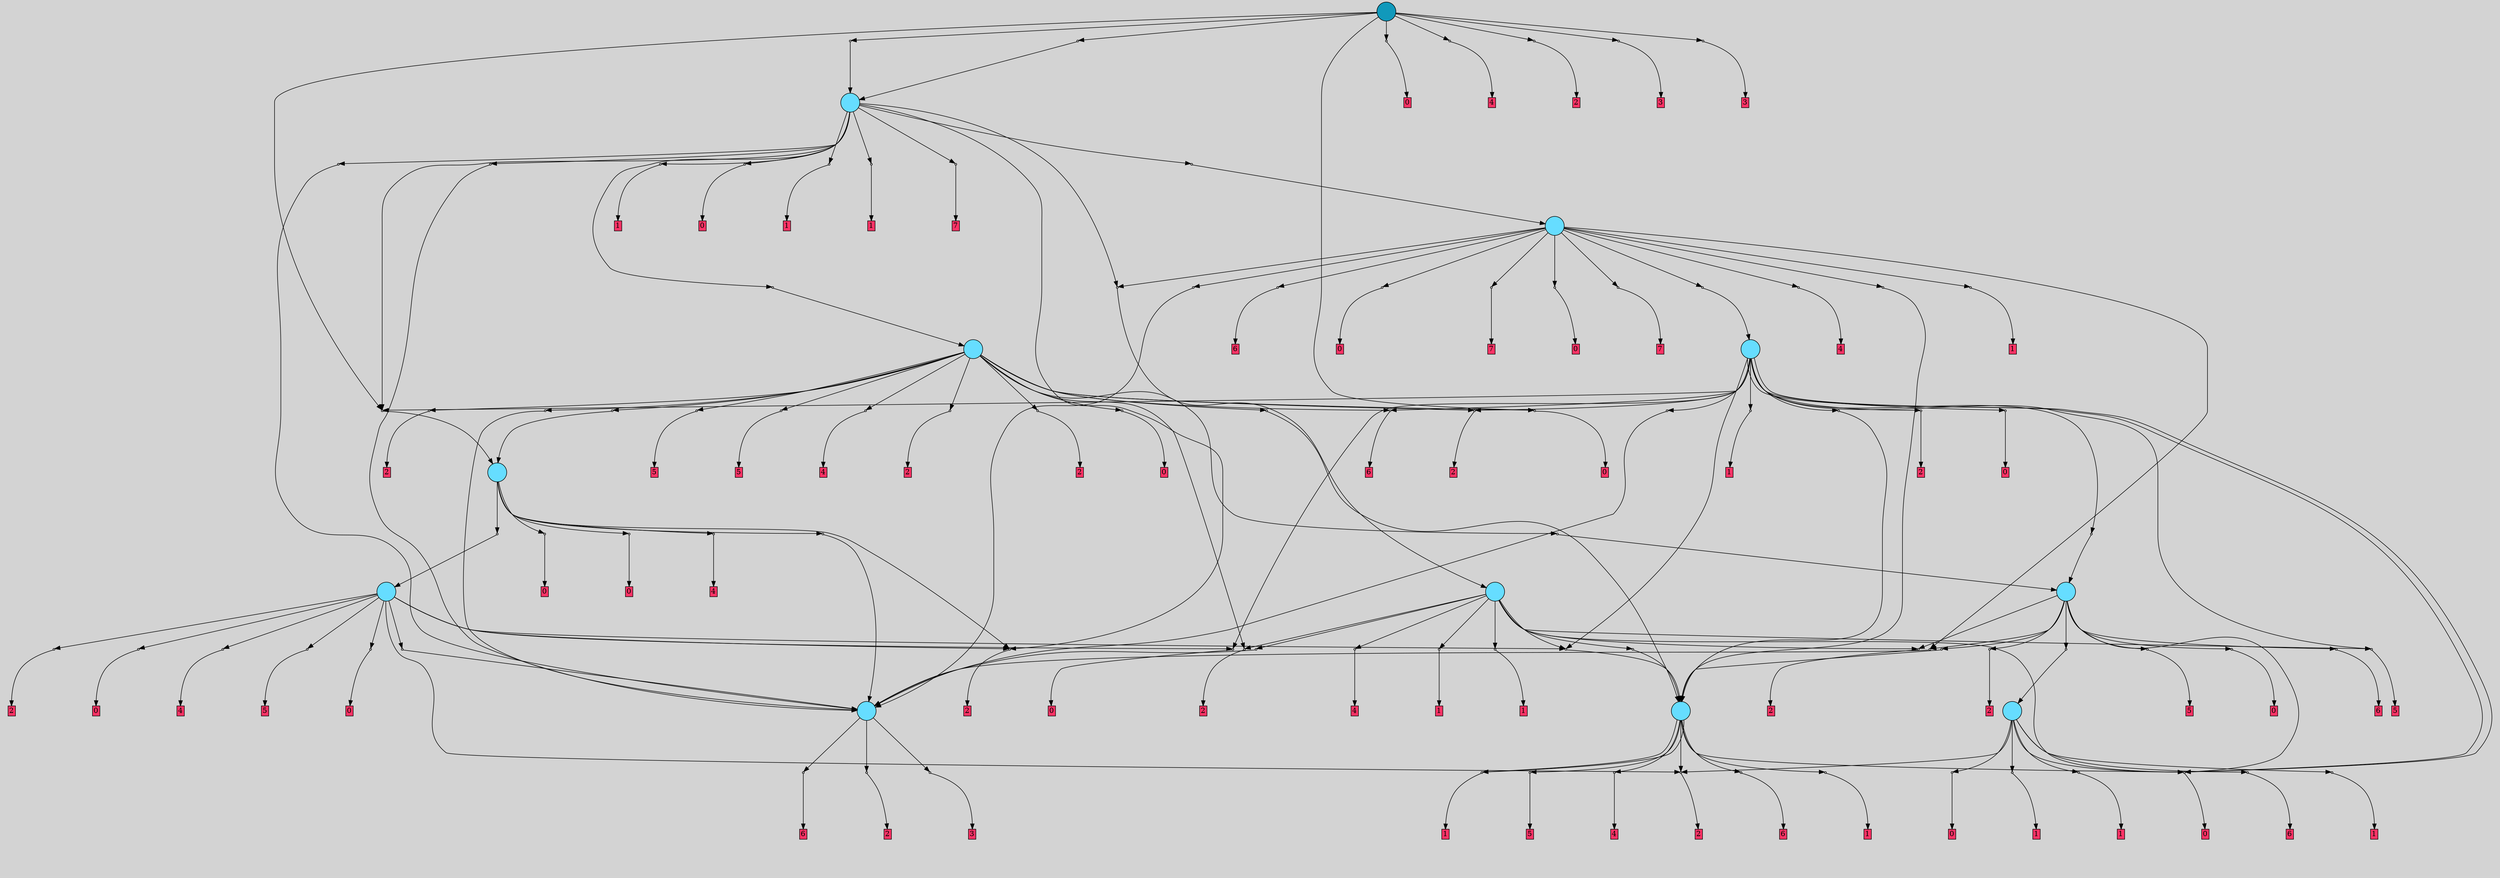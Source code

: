 // File exported with GEGELATI v1.3.1
// On the 2024-07-07 15:50:34
// With the MARL::MarlTPGGraphDotExporter
digraph{
	graph[pad = "0.212, 0.055" bgcolor = lightgray]
	node[shape=circle style = filled label = ""]
		T2 [fillcolor="#66ddff"]
		T90 [fillcolor="#66ddff"]
		T132 [fillcolor="#66ddff"]
		T216 [fillcolor="#66ddff"]
		T234 [fillcolor="#66ddff"]
		T310 [fillcolor="#66ddff"]
		T314 [fillcolor="#66ddff"]
		T454 [fillcolor="#66ddff"]
		T505 [fillcolor="#66ddff"]
		T534 [fillcolor="#66ddff"]
		T597 [fillcolor="#66ddff"]
		T709 [fillcolor="#1199bb"]
		P13984 [fillcolor="#cccccc" shape=point] //
		I13984 [shape=box style=invis label="4|4&1|2#2|7&#92;n2|4&4|2#2|0&#92;n4|7&2|5#1|6&#92;n1|5&4|5#3|0&#92;n4|7&0|3#4|0&#92;n3|1&2|2#1|0&#92;n"]
		P13984 -> I13984[style=invis]
		A9531 [fillcolor="#ff3366" shape=box margin=0.03 width=0 height=0 label="2"]
		T2 -> P13984 -> A9531
		P13985 [fillcolor="#cccccc" shape=point] //
		I13985 [shape=box style=invis label="4|0&2|6#0|7&#92;n"]
		P13985 -> I13985[style=invis]
		A9532 [fillcolor="#ff3366" shape=box margin=0.03 width=0 height=0 label="3"]
		T2 -> P13985 -> A9532
		P13986 [fillcolor="#cccccc" shape=point] //
		I13986 [shape=box style=invis label="8|4&0|5#4|6&#92;n0|3&1|1#2|6&#92;n"]
		P13986 -> I13986[style=invis]
		A9533 [fillcolor="#ff3366" shape=box margin=0.03 width=0 height=0 label="6"]
		T2 -> P13986 -> A9533
		P13987 [fillcolor="#cccccc" shape=point] //
		I13987 [shape=box style=invis label="2|5&1|6#0|2&#92;n1|2&0|5#4|0&#92;n0|6&2|4#3|3&#92;n1|4&0|0#3|6&#92;n3|5&2|2#0|7&#92;n8|4&3|5#0|6&#92;n5|2&2|4#0|5&#92;n1|1&2|4#2|4&#92;n"]
		P13987 -> I13987[style=invis]
		A9534 [fillcolor="#ff3366" shape=box margin=0.03 width=0 height=0 label="4"]
		T90 -> P13987 -> A9534
		P13988 [fillcolor="#cccccc" shape=point] //
		I13988 [shape=box style=invis label="7|0&2|7#0|0&#92;n7|4&2|1#0|3&#92;n2|7&2|4#0|1&#92;n1|4&2|1#2|2&#92;n1|7&3|0#3|4&#92;n"]
		P13988 -> I13988[style=invis]
		A9535 [fillcolor="#ff3366" shape=box margin=0.03 width=0 height=0 label="2"]
		T90 -> P13988 -> A9535
		P13989 [fillcolor="#cccccc" shape=point] //
		I13989 [shape=box style=invis label="1|2&2|0#4|2&#92;n7|0&2|2#4|2&#92;n2|5&4|7#2|2&#92;n"]
		P13989 -> I13989[style=invis]
		A9536 [fillcolor="#ff3366" shape=box margin=0.03 width=0 height=0 label="6"]
		T90 -> P13989 -> A9536
		P13990 [fillcolor="#cccccc" shape=point] //
		I13990 [shape=box style=invis label="1|1&3|4#0|1&#92;n3|3&1|0#0|6&#92;n3|6&2|6#0|0&#92;n7|5&4|2#0|6&#92;n2|0&2|4#1|6&#92;n6|4&4|6#3|7&#92;n2|6&1|3#0|4&#92;n6|3&3|6#3|3&#92;n4|1&0|3#0|5&#92;n1|0&2|5#0|0&#92;n"]
		P13990 -> I13990[style=invis]
		A9537 [fillcolor="#ff3366" shape=box margin=0.03 width=0 height=0 label="0"]
		T90 -> P13990 -> A9537
		P13991 [fillcolor="#cccccc" shape=point] //
		I13991 [shape=box style=invis label="6|1&4|4#3|3&#92;n0|3&2|4#2|2&#92;n5|6&0|0#3|5&#92;n7|4&2|0#0|5&#92;n3|0&3|1#2|7&#92;n2|6&0|4#4|6&#92;n3|0&1|3#0|6&#92;n"]
		P13991 -> I13991[style=invis]
		A9538 [fillcolor="#ff3366" shape=box margin=0.03 width=0 height=0 label="1"]
		T90 -> P13991 -> A9538
		P13992 [fillcolor="#cccccc" shape=point] //
		I13992 [shape=box style=invis label="6|2&1|0#2|1&#92;n7|1&3|7#4|0&#92;n6|4&4|4#3|3&#92;n3|0&3|1#2|7&#92;n5|6&0|0#3|5&#92;n3|0&1|3#0|6&#92;n2|6&0|4#0|6&#92;n7|1&2|0#3|5&#92;n4|1&1|4#2|6&#92;n"]
		P13992 -> I13992[style=invis]
		A9539 [fillcolor="#ff3366" shape=box margin=0.03 width=0 height=0 label="1"]
		T90 -> P13992 -> A9539
		P13993 [fillcolor="#cccccc" shape=point] //
		I13993 [shape=box style=invis label="2|4&0|4#1|3&#92;n4|2&0|3#3|6&#92;n6|4&2|5#4|3&#92;n"]
		P13993 -> I13993[style=invis]
		A9540 [fillcolor="#ff3366" shape=box margin=0.03 width=0 height=0 label="5"]
		T90 -> P13993 -> A9540
		T90 -> P13992
		P13994 [fillcolor="#cccccc" shape=point] //
		I13994 [shape=box style=invis label="1|1&3|4#0|6&#92;n3|0&2|4#1|6&#92;n8|2&4|5#2|3&#92;n6|3&3|6#3|3&#92;n1|0&2|5#0|0&#92;n2|5&1|3#0|4&#92;n3|3&1|0#0|6&#92;n4|1&0|3#0|5&#92;n6|4&4|6#3|7&#92;n"]
		P13994 -> I13994[style=invis]
		A9541 [fillcolor="#ff3366" shape=box margin=0.03 width=0 height=0 label="6"]
		T132 -> P13994 -> A9541
		P13995 [fillcolor="#cccccc" shape=point] //
		I13995 [shape=box style=invis label="6|2&1|0#2|1&#92;n6|4&4|4#3|3&#92;n5|6&0|0#3|5&#92;n3|1&3|1#2|7&#92;n3|0&1|3#0|6&#92;n2|6&0|4#0|6&#92;n7|4&2|0#0|5&#92;n5|1&0|1#2|5&#92;n"]
		P13995 -> I13995[style=invis]
		A9542 [fillcolor="#ff3366" shape=box margin=0.03 width=0 height=0 label="1"]
		T132 -> P13995 -> A9542
		T132 -> P13990
		P13996 [fillcolor="#cccccc" shape=point] //
		I13996 [shape=box style=invis label="6|3&3|6#3|3&#92;n3|3&1|0#0|6&#92;n3|6&2|6#0|0&#92;n7|5&4|2#0|6&#92;n1|1&4|4#0|1&#92;n6|4&4|6#3|7&#92;n7|6&4|7#0|6&#92;n2|0&1|3#0|5&#92;n2|0&2|4#1|6&#92;n"]
		P13996 -> I13996[style=invis]
		A9543 [fillcolor="#ff3366" shape=box margin=0.03 width=0 height=0 label="0"]
		T132 -> P13996 -> A9543
		P13997 [fillcolor="#cccccc" shape=point] //
		I13997 [shape=box style=invis label="7|0&3|7#4|0&#92;n5|6&2|7#2|0&#92;n6|4&4|4#3|3&#92;n8|2&1|0#2|1&#92;n1|2&3|0#3|0&#92;n7|1&2|2#0|5&#92;n5|6&0|0#3|5&#92;n2|5&4|1#0|4&#92;n"]
		P13997 -> I13997[style=invis]
		A9544 [fillcolor="#ff3366" shape=box margin=0.03 width=0 height=0 label="1"]
		T132 -> P13997 -> A9544
		P13998 [fillcolor="#cccccc" shape=point] //
		I13998 [shape=box style=invis label="4|7&4|0#3|3&#92;n6|2&1|0#2|1&#92;n6|4&4|4#3|3&#92;n5|6&0|0#3|5&#92;n3|1&3|1#2|7&#92;n3|0&1|3#0|6&#92;n2|6&0|4#0|6&#92;n7|4&2|0#0|5&#92;n5|1&0|1#2|5&#92;n"]
		P13998 -> I13998[style=invis]
		A9545 [fillcolor="#ff3366" shape=box margin=0.03 width=0 height=0 label="1"]
		T132 -> P13998 -> A9545
		T132 -> P13988
		P13999 [fillcolor="#cccccc" shape=point] //
		I13999 [shape=box style=invis label="4|4&4|4#0|5&#92;n6|2&0|2#0|7&#92;n1|4&3|5#2|7&#92;n8|2&2|4#2|0&#92;n8|7&1|5#0|6&#92;n6|7&0|5#3|5&#92;n0|4&1|7#1|1&#92;n3|0&2|5#0|6&#92;n3|6&2|6#0|0&#92;n"]
		P13999 -> I13999[style=invis]
		T216 -> P13999 -> T2
		P14000 [fillcolor="#cccccc" shape=point] //
		I14000 [shape=box style=invis label="2|7&1|1#3|5&#92;n1|0&2|7#0|0&#92;n2|7&2|4#0|1&#92;n7|4&2|1#0|3&#92;n1|7&3|0#3|4&#92;n"]
		P14000 -> I14000[style=invis]
		A9546 [fillcolor="#ff3366" shape=box margin=0.03 width=0 height=0 label="2"]
		T216 -> P14000 -> A9546
		P14001 [fillcolor="#cccccc" shape=point] //
		I14001 [shape=box style=invis label="0|1&3|4#0|1&#92;n6|4&4|0#4|0&#92;n7|5&4|3#0|6&#92;n2|0&2|4#1|6&#92;n6|4&4|6#3|7&#92;n2|6&1|3#0|4&#92;n6|3&3|6#3|3&#92;n4|1&0|3#0|5&#92;n3|3&1|0#0|6&#92;n1|0&2|5#0|0&#92;n"]
		P14001 -> I14001[style=invis]
		A9547 [fillcolor="#ff3366" shape=box margin=0.03 width=0 height=0 label="0"]
		T216 -> P14001 -> A9547
		P14002 [fillcolor="#cccccc" shape=point] //
		I14002 [shape=box style=invis label="0|6&2|4#3|3&#92;n1|0&2|5#2|7&#92;n1|3&2|4#2|1&#92;n7|3&1|3#4|6&#92;n1|2&0|5#4|0&#92;n2|5&1|6#0|2&#92;n8|4&3|0#0|1&#92;n0|1&3|7#3|0&#92;n3|5&2|2#0|7&#92;n"]
		P14002 -> I14002[style=invis]
		A9548 [fillcolor="#ff3366" shape=box margin=0.03 width=0 height=0 label="4"]
		T216 -> P14002 -> A9548
		P14003 [fillcolor="#cccccc" shape=point] //
		I14003 [shape=box style=invis label="4|1&3|3#2|3&#92;n1|0&1|5#1|3&#92;n"]
		P14003 -> I14003[style=invis]
		T216 -> P14003 -> T90
		P14004 [fillcolor="#cccccc" shape=point] //
		I14004 [shape=box style=invis label="3|6&0|3#4|0&#92;n4|4&4|7#0|2&#92;n8|3&1|3#4|0&#92;n6|3&2|0#0|3&#92;n6|6&1|0#2|7&#92;n0|0&4|1#1|1&#92;n4|3&3|4#2|1&#92;n6|0&3|0#1|1&#92;n"]
		P14004 -> I14004[style=invis]
		A9549 [fillcolor="#ff3366" shape=box margin=0.03 width=0 height=0 label="5"]
		T216 -> P14004 -> A9549
		P14005 [fillcolor="#cccccc" shape=point] //
		I14005 [shape=box style=invis label="3|3&1|0#0|6&#92;n3|6&2|6#0|0&#92;n2|0&2|4#1|6&#92;n7|5&4|2#0|6&#92;n6|1&4|6#3|7&#92;n2|5&0|3#0|4&#92;n6|3&3|6#3|3&#92;n4|1&0|3#0|5&#92;n6|0&1|0#0|5&#92;n4|6&0|3#4|5&#92;n"]
		P14005 -> I14005[style=invis]
		A9550 [fillcolor="#ff3366" shape=box margin=0.03 width=0 height=0 label="0"]
		T216 -> P14005 -> A9550
		P14006 [fillcolor="#cccccc" shape=point] //
		I14006 [shape=box style=invis label="7|4&2|1#0|3&#92;n7|0&2|7#0|0&#92;n2|7&2|4#0|1&#92;n1|6&2|1#2|2&#92;n1|7&3|0#3|4&#92;n"]
		P14006 -> I14006[style=invis]
		A9551 [fillcolor="#ff3366" shape=box margin=0.03 width=0 height=0 label="2"]
		T216 -> P14006 -> A9551
		T216 -> P13988
		P14007 [fillcolor="#cccccc" shape=point] //
		I14007 [shape=box style=invis label="1|1&3|4#0|1&#92;n3|3&1|0#0|6&#92;n3|6&2|6#0|0&#92;n7|5&4|2#0|6&#92;n6|3&3|6#3|3&#92;n6|4&4|6#3|7&#92;n2|0&1|3#0|4&#92;n2|0&2|4#1|6&#92;n4|1&0|3#0|5&#92;n1|0&2|5#0|0&#92;n"]
		P14007 -> I14007[style=invis]
		A9552 [fillcolor="#ff3366" shape=box margin=0.03 width=0 height=0 label="0"]
		T216 -> P14007 -> A9552
		P14008 [fillcolor="#cccccc" shape=point] //
		I14008 [shape=box style=invis label="3|6&3|6#0|0&#92;n6|4&4|6#3|7&#92;n4|1&0|3#3|5&#92;n7|5&4|4#0|6&#92;n5|1&2|6#1|5&#92;n2|6&1|2#0|4&#92;n6|3&3|6#3|3&#92;n1|0&2|5#0|1&#92;n1|1&3|4#0|1&#92;n"]
		P14008 -> I14008[style=invis]
		T234 -> P14008 -> T2
		P14009 [fillcolor="#cccccc" shape=point] //
		I14009 [shape=box style=invis label="1|1&3|4#0|1&#92;n3|6&2|6#0|0&#92;n7|5&4|2#0|6&#92;n4|6&0|3#0|5&#92;n6|4&4|6#3|7&#92;n6|3&3|6#3|3&#92;n2|6&1|3#0|4&#92;n1|0&2|5#0|0&#92;n"]
		P14009 -> I14009[style=invis]
		A9553 [fillcolor="#ff3366" shape=box margin=0.03 width=0 height=0 label="0"]
		T234 -> P14009 -> A9553
		T234 -> P14000
		P14010 [fillcolor="#cccccc" shape=point] //
		I14010 [shape=box style=invis label="0|6&2|4#3|3&#92;n1|0&2|5#2|7&#92;n1|1&2|4#2|1&#92;n3|5&2|2#0|7&#92;n1|2&0|5#4|0&#92;n2|5&1|6#0|2&#92;n8|4&3|0#0|1&#92;n0|1&3|7#3|0&#92;n"]
		P14010 -> I14010[style=invis]
		A9554 [fillcolor="#ff3366" shape=box margin=0.03 width=0 height=0 label="4"]
		T234 -> P14010 -> A9554
		P14011 [fillcolor="#cccccc" shape=point] //
		I14011 [shape=box style=invis label="4|2&2|2#1|6&#92;n5|0&2|7#4|5&#92;n3|0&2|0#1|0&#92;n2|2&4|4#4|0&#92;n3|3&3|1#2|0&#92;n"]
		P14011 -> I14011[style=invis]
		T234 -> P14011 -> T216
		P14012 [fillcolor="#cccccc" shape=point] //
		I14012 [shape=box style=invis label="7|0&2|7#0|0&#92;n2|7&2|4#0|1&#92;n8|4&2|1#0|3&#92;n7|1&0|7#1|1&#92;n1|4&2|1#2|2&#92;n1|7&3|0#3|4&#92;n"]
		P14012 -> I14012[style=invis]
		A9555 [fillcolor="#ff3366" shape=box margin=0.03 width=0 height=0 label="0"]
		T234 -> P14012 -> A9555
		P14013 [fillcolor="#cccccc" shape=point] //
		I14013 [shape=box style=invis label="1|0&2|5#2|7&#92;n0|6&2|4#3|3&#92;n1|1&2|4#2|1&#92;n3|5&2|2#0|7&#92;n1|2&0|5#4|0&#92;n2|5&1|6#0|2&#92;n8|4&3|0#0|1&#92;n0|1&3|1#3|0&#92;n"]
		P14013 -> I14013[style=invis]
		A9556 [fillcolor="#ff3366" shape=box margin=0.03 width=0 height=0 label="4"]
		T310 -> P14013 -> A9556
		T310 -> P14003
		P14014 [fillcolor="#cccccc" shape=point] //
		I14014 [shape=box style=invis label="2|4&4|6#0|0&#92;n6|4&4|7#0|2&#92;n2|3&4|4#0|1&#92;n0|3&4|1#2|1&#92;n4|3&1|4#2|1&#92;n2|6&2|3#2|7&#92;n4|0&1|2#2|5&#92;n6|6&1|0#2|7&#92;n1|6&0|3#4|0&#92;n"]
		P14014 -> I14014[style=invis]
		A9557 [fillcolor="#ff3366" shape=box margin=0.03 width=0 height=0 label="5"]
		T310 -> P14014 -> A9557
		T310 -> P13990
		P14015 [fillcolor="#cccccc" shape=point] //
		I14015 [shape=box style=invis label="6|2&1|0#2|1&#92;n3|1&3|1#2|7&#92;n6|4&4|4#3|3&#92;n4|2&1|2#3|0&#92;n7|4&2|0#0|5&#92;n0|6&0|4#0|6&#92;n3|0&1|3#0|6&#92;n"]
		P14015 -> I14015[style=invis]
		A9558 [fillcolor="#ff3366" shape=box margin=0.03 width=0 height=0 label="1"]
		T310 -> P14015 -> A9558
		P14016 [fillcolor="#cccccc" shape=point] //
		I14016 [shape=box style=invis label="0|5&3|6#0|4&#92;n3|0&2|1#0|4&#92;n4|6&3|3#4|3&#92;n"]
		P14016 -> I14016[style=invis]
		A9559 [fillcolor="#ff3366" shape=box margin=0.03 width=0 height=0 label="2"]
		T310 -> P14016 -> A9559
		P14017 [fillcolor="#cccccc" shape=point] //
		I14017 [shape=box style=invis label="6|7&0|5#3|5&#92;n1|7&4|7#1|2&#92;n1|4&3|5#2|7&#92;n5|2&2|4#2|0&#92;n6|2&0|2#0|7&#92;n3|0&2|5#0|6&#92;n0|4&1|5#1|1&#92;n8|7&1|5#3|6&#92;n3|6&2|6#0|0&#92;n"]
		P14017 -> I14017[style=invis]
		T310 -> P14017 -> T2
		P14018 [fillcolor="#cccccc" shape=point] //
		I14018 [shape=box style=invis label="7|4&2|1#0|3&#92;n2|7&2|4#0|1&#92;n1|0&2|7#3|0&#92;n1|7&3|0#3|4&#92;n"]
		P14018 -> I14018[style=invis]
		A9560 [fillcolor="#ff3366" shape=box margin=0.03 width=0 height=0 label="2"]
		T310 -> P14018 -> A9560
		P14019 [fillcolor="#cccccc" shape=point] //
		I14019 [shape=box style=invis label="5|4&4|0#3|4&#92;n1|0&1|5#1|0&#92;n4|1&3|3#2|3&#92;n"]
		P14019 -> I14019[style=invis]
		T310 -> P14019 -> T90
		P14020 [fillcolor="#cccccc" shape=point] //
		I14020 [shape=box style=invis label="3|2&3|1#2|7&#92;n7|1&3|7#4|0&#92;n6|4&1|3#0|0&#92;n5|6&0|0#3|5&#92;n6|2&1|0#2|1&#92;n3|0&1|3#0|6&#92;n2|6&0|4#0|6&#92;n7|1&2|0#0|5&#92;n"]
		P14020 -> I14020[style=invis]
		A9561 [fillcolor="#ff3366" shape=box margin=0.03 width=0 height=0 label="1"]
		T310 -> P14020 -> A9561
		T314 -> P14016
		P14021 [fillcolor="#cccccc" shape=point] //
		I14021 [shape=box style=invis label="3|3&2|6#0|0&#92;n6|2&0|2#0|7&#92;n1|4&3|5#2|7&#92;n8|2&2|4#2|0&#92;n8|7&1|5#0|6&#92;n0|1&4|7#2|1&#92;n6|7&0|5#3|5&#92;n0|4&1|7#1|1&#92;n3|0&2|5#0|6&#92;n4|4&4|4#0|5&#92;n"]
		P14021 -> I14021[style=invis]
		T314 -> P14021 -> T2
		P14022 [fillcolor="#cccccc" shape=point] //
		I14022 [shape=box style=invis label="8|4&2|5#0|3&#92;n4|0&2|5#1|2&#92;n6|3&3|2#2|7&#92;n"]
		P14022 -> I14022[style=invis]
		A9562 [fillcolor="#ff3366" shape=box margin=0.03 width=0 height=0 label="5"]
		T314 -> P14022 -> A9562
		P14023 [fillcolor="#cccccc" shape=point] //
		I14023 [shape=box style=invis label="6|4&4|6#3|7&#92;n3|3&1|0#0|6&#92;n7|5&4|2#0|6&#92;n7|5&4|4#3|4&#92;n4|1&0|1#1|4&#92;n1|1&3|4#0|1&#92;n3|6&2|6#0|0&#92;n2|6&0|0#1|4&#92;n2|0&0|4#1|6&#92;n6|7&3|6#3|3&#92;n"]
		P14023 -> I14023[style=invis]
		A9563 [fillcolor="#ff3366" shape=box margin=0.03 width=0 height=0 label="0"]
		T314 -> P14023 -> A9563
		P14024 [fillcolor="#cccccc" shape=point] //
		I14024 [shape=box style=invis label="0|7&4|2#2|7&#92;n7|0&2|2#4|2&#92;n1|2&2|0#4|2&#92;n"]
		P14024 -> I14024[style=invis]
		A9564 [fillcolor="#ff3366" shape=box margin=0.03 width=0 height=0 label="6"]
		T314 -> P14024 -> A9564
		T314 -> P13990
		P14025 [fillcolor="#cccccc" shape=point] //
		I14025 [shape=box style=invis label="1|0&1|0#1|3&#92;n5|2&2|6#2|4&#92;n"]
		P14025 -> I14025[style=invis]
		T314 -> P14025 -> T90
		P14026 [fillcolor="#cccccc" shape=point] //
		I14026 [shape=box style=invis label="1|7&3|0#3|4&#92;n1|0&2|7#0|0&#92;n8|6&4|5#4|6&#92;n1|2&4|7#4|0&#92;n2|4&2|1#3|3&#92;n"]
		P14026 -> I14026[style=invis]
		A9565 [fillcolor="#ff3366" shape=box margin=0.03 width=0 height=0 label="2"]
		T314 -> P14026 -> A9565
		P14027 [fillcolor="#cccccc" shape=point] //
		I14027 [shape=box style=invis label="7|5&4|2#0|6&#92;n1|0&0|5#0|1&#92;n6|4&4|6#3|7&#92;n1|1&3|4#0|1&#92;n3|6&2|6#0|0&#92;n8|6&1|1#4|1&#92;n2|6&1|3#0|4&#92;n6|3&3|6#3|3&#92;n4|1&0|3#0|5&#92;n3|3&1|0#0|6&#92;n"]
		P14027 -> I14027[style=invis]
		T314 -> P14027 -> T132
		T454 -> P14003
		T454 -> P14014
		T454 -> P13990
		P14028 [fillcolor="#cccccc" shape=point] //
		I14028 [shape=box style=invis label="6|2&3|0#2|1&#92;n3|1&3|1#2|7&#92;n6|4&4|4#3|3&#92;n4|2&1|2#3|0&#92;n7|4&2|0#0|5&#92;n3|0&1|3#0|6&#92;n0|6&0|4#0|6&#92;n"]
		P14028 -> I14028[style=invis]
		T454 -> P14028 -> T314
		P14029 [fillcolor="#cccccc" shape=point] //
		I14029 [shape=box style=invis label="4|6&0|3#4|3&#92;n1|4&4|7#0|2&#92;n3|0&2|1#0|4&#92;n0|5&3|6#0|4&#92;n"]
		P14029 -> I14029[style=invis]
		A9566 [fillcolor="#ff3366" shape=box margin=0.03 width=0 height=0 label="2"]
		T454 -> P14029 -> A9566
		P14030 [fillcolor="#cccccc" shape=point] //
		I14030 [shape=box style=invis label="2|0&2|6#3|0&#92;n7|4&3|2#3|5&#92;n3|4&1|7#4|7&#92;n8|4&2|1#0|6&#92;n7|2&0|2#0|6&#92;n1|2&2|6#4|1&#92;n"]
		P14030 -> I14030[style=invis]
		T454 -> P14030 -> T234
		P14031 [fillcolor="#cccccc" shape=point] //
		I14031 [shape=box style=invis label="2|6&2|0#0|4&#92;n6|7&1|5#3|7&#92;n0|6&2|4#2|2&#92;n4|3&3|6#3|0&#92;n2|0&0|7#1|4&#92;n4|7&0|4#4|4&#92;n1|5&4|4#0|1&#92;n6|0&3|0#0|2&#92;n4|4&1|3#0|5&#92;n1|4&2|7#3|2&#92;n"]
		P14031 -> I14031[style=invis]
		A9567 [fillcolor="#ff3366" shape=box margin=0.03 width=0 height=0 label="1"]
		T454 -> P14031 -> A9567
		P14032 [fillcolor="#cccccc" shape=point] //
		I14032 [shape=box style=invis label="0|3&0|1#2|6&#92;n0|5&4|2#3|1&#92;n0|0&2|5#4|3&#92;n8|4&4|7#4|6&#92;n0|5&1|5#1|2&#92;n"]
		P14032 -> I14032[style=invis]
		A9568 [fillcolor="#ff3366" shape=box margin=0.03 width=0 height=0 label="6"]
		T454 -> P14032 -> A9568
		P14033 [fillcolor="#cccccc" shape=point] //
		I14033 [shape=box style=invis label="3|3&2|6#1|0&#92;n4|4&4|4#0|5&#92;n0|4&1|7#1|1&#92;n1|4&3|4#2|7&#92;n8|2&2|4#2|0&#92;n8|7&1|5#0|6&#92;n0|1&4|7#2|1&#92;n6|2&0|2#0|7&#92;n3|0&2|5#0|6&#92;n0|6&4|7#1|7&#92;n"]
		P14033 -> I14033[style=invis]
		T454 -> P14033 -> T2
		P14034 [fillcolor="#cccccc" shape=point] //
		I14034 [shape=box style=invis label="2|7&1|1#3|5&#92;n1|0&2|7#0|0&#92;n1|7&4|3#2|5&#92;n7|4&2|1#0|3&#92;n2|7&2|4#0|1&#92;n1|6&3|0#3|4&#92;n"]
		P14034 -> I14034[style=invis]
		A9569 [fillcolor="#ff3366" shape=box margin=0.03 width=0 height=0 label="2"]
		T454 -> P14034 -> A9569
		P14035 [fillcolor="#cccccc" shape=point] //
		I14035 [shape=box style=invis label="3|7&1|2#3|4&#92;n8|0&1|0#0|5&#92;n"]
		P14035 -> I14035[style=invis]
		T454 -> P14035 -> T90
		T454 -> P13990
		T454 -> P14007
		P14036 [fillcolor="#cccccc" shape=point] //
		I14036 [shape=box style=invis label="3|6&2|6#1|0&#92;n4|1&0|3#0|5&#92;n6|4&4|6#3|7&#92;n7|5&4|2#0|6&#92;n2|0&2|4#1|6&#92;n6|3&3|6#4|3&#92;n"]
		P14036 -> I14036[style=invis]
		A9570 [fillcolor="#ff3366" shape=box margin=0.03 width=0 height=0 label="0"]
		T454 -> P14036 -> A9570
		P14037 [fillcolor="#cccccc" shape=point] //
		I14037 [shape=box style=invis label="1|0&1|5#2|3&#92;n"]
		P14037 -> I14037[style=invis]
		A9571 [fillcolor="#ff3366" shape=box margin=0.03 width=0 height=0 label="7"]
		T505 -> P14037 -> A9571
		P14038 [fillcolor="#cccccc" shape=point] //
		I14038 [shape=box style=invis label="3|3&2|6#0|0&#92;n6|2&0|2#0|7&#92;n4|4&4|4#0|5&#92;n6|7&0|5#3|5&#92;n8|7&1|5#0|6&#92;n0|1&4|7#2|1&#92;n8|2&2|4#2|0&#92;n0|4&1|7#1|1&#92;n3|0&2|5#4|6&#92;n1|4&3|5#2|2&#92;n"]
		P14038 -> I14038[style=invis]
		T505 -> P14038 -> T2
		P14039 [fillcolor="#cccccc" shape=point] //
		I14039 [shape=box style=invis label="3|3&3|0#0|6&#92;n3|6&2|6#0|0&#92;n6|3&3|6#4|3&#92;n6|4&4|6#3|7&#92;n7|5&4|2#0|6&#92;n2|0&2|4#1|6&#92;n4|1&0|3#0|5&#92;n"]
		P14039 -> I14039[style=invis]
		A9572 [fillcolor="#ff3366" shape=box margin=0.03 width=0 height=0 label="0"]
		T505 -> P14039 -> A9572
		P14040 [fillcolor="#cccccc" shape=point] //
		I14040 [shape=box style=invis label="1|5&0|0#4|6&#92;n1|0&1|5#1|3&#92;n2|1&3|3#2|3&#92;n4|3&0|1#2|1&#92;n"]
		P14040 -> I14040[style=invis]
		T505 -> P14040 -> T90
		P14041 [fillcolor="#cccccc" shape=point] //
		I14041 [shape=box style=invis label="2|3&4|2#1|2&#92;n8|7&2|6#0|1&#92;n4|2&1|5#0|6&#92;n1|4&1|0#3|0&#92;n6|0&1|2#1|4&#92;n0|1&3|6#3|6&#92;n2|3&4|5#1|3&#92;n1|1&2|1#0|4&#92;n6|1&0|7#4|3&#92;n"]
		P14041 -> I14041[style=invis]
		A9573 [fillcolor="#ff3366" shape=box margin=0.03 width=0 height=0 label="7"]
		T505 -> P14041 -> A9573
		P14042 [fillcolor="#cccccc" shape=point] //
		I14042 [shape=box style=invis label="3|6&1|7#4|7&#92;n1|6&0|4#3|7&#92;n5|6&4|7#3|1&#92;n8|0&1|5#3|3&#92;n6|0&2|1#1|3&#92;n6|7&4|6#0|7&#92;n5|6&3|1#1|7&#92;n4|4&0|3#0|6&#92;n8|0&2|2#3|5&#92;n7|4&2|5#3|6&#92;n"]
		P14042 -> I14042[style=invis]
		A9574 [fillcolor="#ff3366" shape=box margin=0.03 width=0 height=0 label="4"]
		T505 -> P14042 -> A9574
		P14043 [fillcolor="#cccccc" shape=point] //
		I14043 [shape=box style=invis label="7|4&0|3#2|6&#92;n5|1&2|3#4|4&#92;n3|7&4|4#0|4&#92;n6|0&4|4#3|3&#92;n2|6&0|4#0|6&#92;n3|0&3|1#2|7&#92;n7|4&4|0#0|5&#92;n6|2&1|0#2|5&#92;n3|0&1|3#0|6&#92;n7|2&0|0#3|5&#92;n"]
		P14043 -> I14043[style=invis]
		T505 -> P14043 -> T310
		P14044 [fillcolor="#cccccc" shape=point] //
		I14044 [shape=box style=invis label="1|3&1|5#3|2&#92;n2|0&2|4#1|6&#92;n1|0&2|5#0|0&#92;n4|1&3|3#0|5&#92;n5|1&2|3#4|0&#92;n1|4&1|5#4|7&#92;n8|0&4|6#3|5&#92;n7|1&1|0#1|3&#92;n"]
		P14044 -> I14044[style=invis]
		T505 -> P14044 -> T454
		P14045 [fillcolor="#cccccc" shape=point] //
		I14045 [shape=box style=invis label="5|6&2|3#4|0&#92;n3|0&2|1#3|7&#92;n5|2&3|0#3|5&#92;n7|1&3|7#2|0&#92;n"]
		P14045 -> I14045[style=invis]
		A9575 [fillcolor="#ff3366" shape=box margin=0.03 width=0 height=0 label="1"]
		T505 -> P14045 -> A9575
		P14046 [fillcolor="#cccccc" shape=point] //
		I14046 [shape=box style=invis label="0|5&1|5#1|2&#92;n0|5&4|2#2|1&#92;n0|0&2|5#4|3&#92;n0|3&0|1#2|6&#92;n"]
		P14046 -> I14046[style=invis]
		A9576 [fillcolor="#ff3366" shape=box margin=0.03 width=0 height=0 label="6"]
		T505 -> P14046 -> A9576
		P14047 [fillcolor="#cccccc" shape=point] //
		I14047 [shape=box style=invis label="6|4&4|6#3|7&#92;n3|5&2|2#0|0&#92;n3|3&1|0#0|6&#92;n0|5&0|2#1|4&#92;n2|0&3|0#2|0&#92;n1|1&3|4#0|1&#92;n0|6&1|3#0|4&#92;n6|3&3|6#3|3&#92;n1|0&2|7#0|0&#92;n4|1&0|3#0|5&#92;n"]
		P14047 -> I14047[style=invis]
		A9577 [fillcolor="#ff3366" shape=box margin=0.03 width=0 height=0 label="0"]
		T505 -> P14047 -> A9577
		T505 -> P14021
		P14048 [fillcolor="#cccccc" shape=point] //
		I14048 [shape=box style=invis label="5|0&3|0#0|0&#92;n8|2&1|5#2|3&#92;n3|6&3|0#1|6&#92;n5|7&2|7#0|7&#92;n0|1&3|7#3|5&#92;n7|6&2|7#1|1&#92;n"]
		P14048 -> I14048[style=invis]
		T534 -> P14048 -> T90
		P14049 [fillcolor="#cccccc" shape=point] //
		I14049 [shape=box style=invis label="4|0&1|2#2|5&#92;n6|4&4|7#0|2&#92;n2|3&4|4#0|1&#92;n0|3&4|1#2|1&#92;n4|3&1|4#2|1&#92;n2|6&2|3#2|2&#92;n6|3&2|6#1|6&#92;n2|4&4|6#0|0&#92;n6|6&1|0#2|7&#92;n1|6&0|3#4|0&#92;n"]
		P14049 -> I14049[style=invis]
		A9578 [fillcolor="#ff3366" shape=box margin=0.03 width=0 height=0 label="5"]
		T534 -> P14049 -> A9578
		P14050 [fillcolor="#cccccc" shape=point] //
		I14050 [shape=box style=invis label="6|2&3|0#2|1&#92;n3|0&1|3#0|6&#92;n6|4&2|4#3|3&#92;n4|2&1|2#3|0&#92;n7|4&2|0#0|5&#92;n3|1&3|1#2|7&#92;n0|6&0|4#0|6&#92;n"]
		P14050 -> I14050[style=invis]
		T534 -> P14050 -> T314
		T534 -> P14029
		P14051 [fillcolor="#cccccc" shape=point] //
		I14051 [shape=box style=invis label="3|3&1|7#4|7&#92;n7|4&3|2#3|5&#92;n7|2&0|2#0|0&#92;n2|4&1|4#1|0&#92;n2|0&2|6#1|0&#92;n1|2&2|6#4|1&#92;n7|3&1|5#2|3&#92;n"]
		P14051 -> I14051[style=invis]
		T534 -> P14051 -> T234
		P14052 [fillcolor="#cccccc" shape=point] //
		I14052 [shape=box style=invis label="2|6&2|0#0|4&#92;n1|4&2|7#3|2&#92;n6|7&1|5#3|7&#92;n0|6&2|4#1|2&#92;n2|0&0|7#1|4&#92;n3|5&2|0#3|6&#92;n6|0&3|0#0|1&#92;n4|4&1|3#0|5&#92;n1|5&4|4#0|1&#92;n"]
		P14052 -> I14052[style=invis]
		A9579 [fillcolor="#ff3366" shape=box margin=0.03 width=0 height=0 label="4"]
		T534 -> P14052 -> A9579
		P14053 [fillcolor="#cccccc" shape=point] //
		I14053 [shape=box style=invis label="2|7&1|1#3|5&#92;n1|0&2|7#0|0&#92;n1|7&4|3#2|5&#92;n8|2&1|4#0|1&#92;n2|7&2|4#0|1&#92;n1|6&3|0#3|4&#92;n7|4&2|1#0|3&#92;n"]
		P14053 -> I14053[style=invis]
		A9580 [fillcolor="#ff3366" shape=box margin=0.03 width=0 height=0 label="2"]
		T534 -> P14053 -> A9580
		P14054 [fillcolor="#cccccc" shape=point] //
		I14054 [shape=box style=invis label="1|2&3|4#0|1&#92;n3|3&1|0#0|6&#92;n2|6&1|3#0|4&#92;n7|5&4|2#0|6&#92;n2|2&1|4#4|2&#92;n2|0&2|4#1|6&#92;n6|4&4|6#3|7&#92;n4|1&0|3#0|5&#92;n3|6&2|6#0|0&#92;n1|0&2|3#0|0&#92;n"]
		P14054 -> I14054[style=invis]
		A9581 [fillcolor="#ff3366" shape=box margin=0.03 width=0 height=0 label="0"]
		T534 -> P14054 -> A9581
		P14055 [fillcolor="#cccccc" shape=point] //
		I14055 [shape=box style=invis label="3|3&2|6#0|0&#92;n6|1&0|2#0|7&#92;n4|4&4|4#0|5&#92;n1|4&3|5#2|2&#92;n8|7&1|5#0|6&#92;n0|1&4|7#2|1&#92;n6|7&0|5#3|5&#92;n0|4&1|7#1|1&#92;n3|0&2|5#0|6&#92;n0|3&0|7#0|3&#92;n"]
		P14055 -> I14055[style=invis]
		T534 -> P14055 -> T2
		P14056 [fillcolor="#cccccc" shape=point] //
		I14056 [shape=box style=invis label="5|0&4|6#2|7&#92;n0|2&3|6#1|5&#92;n6|5&4|5#1|6&#92;n"]
		P14056 -> I14056[style=invis]
		A9582 [fillcolor="#ff3366" shape=box margin=0.03 width=0 height=0 label="2"]
		T534 -> P14056 -> A9582
		P14057 [fillcolor="#cccccc" shape=point] //
		I14057 [shape=box style=invis label="4|7&0|5#2|4&#92;n3|6&2|6#0|0&#92;n6|4&4|6#3|7&#92;n6|3&3|6#4|3&#92;n7|2&4|2#0|6&#92;n2|6&2|4#1|6&#92;n3|3&3|0#0|6&#92;n6|0&3|1#0|5&#92;n"]
		P14057 -> I14057[style=invis]
		A9583 [fillcolor="#ff3366" shape=box margin=0.03 width=0 height=0 label="0"]
		T534 -> P14057 -> A9583
		P14058 [fillcolor="#cccccc" shape=point] //
		I14058 [shape=box style=invis label="7|4&2|1#0|3&#92;n5|7&2|7#2|5&#92;n1|0&2|7#3|0&#92;n2|2&0|4#0|1&#92;n2|6&0|5#0|3&#92;n1|7&3|0#3|4&#92;n"]
		P14058 -> I14058[style=invis]
		A9584 [fillcolor="#ff3366" shape=box margin=0.03 width=0 height=0 label="2"]
		T534 -> P14058 -> A9584
		P14059 [fillcolor="#cccccc" shape=point] //
		I14059 [shape=box style=invis label="2|4&0|4#1|3&#92;n6|4&3|5#4|3&#92;n0|2&2|5#4|6&#92;n6|2&1|5#0|1&#92;n0|0&2|7#3|3&#92;n"]
		P14059 -> I14059[style=invis]
		A9585 [fillcolor="#ff3366" shape=box margin=0.03 width=0 height=0 label="5"]
		T534 -> P14059 -> A9585
		T534 -> P14032
		T534 -> P14018
		T597 -> P14030
		P14060 [fillcolor="#cccccc" shape=point] //
		I14060 [shape=box style=invis label="3|3&2|6#1|0&#92;n4|4&4|4#0|5&#92;n0|4&1|7#1|1&#92;n1|4&3|4#2|7&#92;n8|7&1|5#0|6&#92;n8|2&2|4#2|0&#92;n0|1&0|7#2|1&#92;n6|2&0|2#0|7&#92;n3|0&2|5#0|6&#92;n0|6&4|7#1|7&#92;n"]
		P14060 -> I14060[style=invis]
		T597 -> P14060 -> T2
		P14061 [fillcolor="#cccccc" shape=point] //
		I14061 [shape=box style=invis label="8|7&1|5#0|6&#92;n6|2&0|2#0|7&#92;n1|4&3|5#2|7&#92;n8|2&2|4#2|0&#92;n0|4&1|7#1|1&#92;n0|1&4|7#2|1&#92;n6|7&0|5#3|5&#92;n1|3&2|7#0|0&#92;n3|0&2|5#0|6&#92;n4|4&4|4#0|5&#92;n"]
		P14061 -> I14061[style=invis]
		T597 -> P14061 -> T2
		P14062 [fillcolor="#cccccc" shape=point] //
		I14062 [shape=box style=invis label="3|7&3|4#2|7&#92;n0|0&2|3#3|3&#92;n"]
		P14062 -> I14062[style=invis]
		T597 -> P14062 -> T505
		P14063 [fillcolor="#cccccc" shape=point] //
		I14063 [shape=box style=invis label="6|4&0|0#3|3&#92;n6|0&4|5#4|1&#92;n5|6&4|4#1|3&#92;n0|2&2|1#1|2&#92;n0|0&2|7#3|3&#92;n"]
		P14063 -> I14063[style=invis]
		A9586 [fillcolor="#ff3366" shape=box margin=0.03 width=0 height=0 label="1"]
		T597 -> P14063 -> A9586
		P14064 [fillcolor="#cccccc" shape=point] //
		I14064 [shape=box style=invis label="7|1&3|4#0|1&#92;n3|3&1|0#0|6&#92;n1|0&2|5#0|0&#92;n7|5&4|2#0|6&#92;n2|6&1|3#0|4&#92;n5|6&2|4#2|3&#92;n4|1&3|4#0|5&#92;n3|6&2|6#0|0&#92;n2|0&2|4#1|6&#92;n"]
		P14064 -> I14064[style=invis]
		A9587 [fillcolor="#ff3366" shape=box margin=0.03 width=0 height=0 label="0"]
		T597 -> P14064 -> A9587
		P14065 [fillcolor="#cccccc" shape=point] //
		I14065 [shape=box style=invis label="1|3&0|2#4|2&#92;n7|1&3|7#2|0&#92;n3|0&3|1#3|7&#92;n3|0&1|3#0|0&#92;n6|2&1|0#2|1&#92;n6|4&4|4#3|3&#92;n5|6&0|0#3|5&#92;n2|6&0|4#1|6&#92;n7|1&2|0#0|5&#92;n6|7&4|4#4|3&#92;n"]
		P14065 -> I14065[style=invis]
		A9588 [fillcolor="#ff3366" shape=box margin=0.03 width=0 height=0 label="1"]
		T597 -> P14065 -> A9588
		P14066 [fillcolor="#cccccc" shape=point] //
		I14066 [shape=box style=invis label="6|2&1|0#2|1&#92;n7|1&3|7#4|0&#92;n6|4&4|4#3|3&#92;n5|6&0|0#3|5&#92;n3|0&3|1#2|7&#92;n3|0&1|3#0|6&#92;n2|6&0|4#0|6&#92;n7|1&2|0#0|5&#92;n"]
		P14066 -> I14066[style=invis]
		A9589 [fillcolor="#ff3366" shape=box margin=0.03 width=0 height=0 label="1"]
		T597 -> P14066 -> A9589
		P14067 [fillcolor="#cccccc" shape=point] //
		I14067 [shape=box style=invis label="1|1&3|4#0|1&#92;n3|3&1|0#0|6&#92;n6|4&4|6#3|7&#92;n7|5&4|2#0|6&#92;n2|0&4|4#1|6&#92;n3|6&2|6#0|0&#92;n2|6&1|3#0|4&#92;n6|3&3|6#3|3&#92;n4|1&0|3#0|5&#92;n1|0&2|5#0|0&#92;n"]
		P14067 -> I14067[style=invis]
		T597 -> P14067 -> T534
		P14068 [fillcolor="#cccccc" shape=point] //
		I14068 [shape=box style=invis label="5|4&1|7#3|0&#92;n4|6&2|5#4|4&#92;n1|1&2|1#2|4&#92;n6|0&4|2#1|4&#92;n2|3&4|5#1|3&#92;n5|3&4|0#1|2&#92;n1|1&3|1#0|0&#92;n6|1&0|7#4|3&#92;n0|4&3|3#2|0&#92;n"]
		P14068 -> I14068[style=invis]
		A9590 [fillcolor="#ff3366" shape=box margin=0.03 width=0 height=0 label="7"]
		T597 -> P14068 -> A9590
		T597 -> P14043
		T597 -> P14000
		P14069 [fillcolor="#cccccc" shape=point] //
		I14069 [shape=box style=invis label="3|3&1|0#0|6&#92;n0|0&4|6#2|6&#92;n4|6&1|3#0|4&#92;n7|5&4|2#0|6&#92;n6|3&3|6#3|3&#92;n3|6&2|6#0|0&#92;n4|1&0|3#0|5&#92;n6|4&4|6#3|7&#92;n1|0&2|5#0|0&#92;n"]
		P14069 -> I14069[style=invis]
		A9591 [fillcolor="#ff3366" shape=box margin=0.03 width=0 height=0 label="0"]
		T709 -> P14069 -> A9591
		P14070 [fillcolor="#cccccc" shape=point] //
		I14070 [shape=box style=invis label="3|6&1|7#4|7&#92;n1|6&0|4#3|4&#92;n5|6&4|7#3|1&#92;n8|0&1|5#3|3&#92;n6|0&2|1#1|3&#92;n4|4&0|3#0|6&#92;n5|6&3|1#1|7&#92;n6|7&4|6#0|7&#92;n8|0&2|2#3|5&#92;n7|4&2|5#3|6&#92;n"]
		P14070 -> I14070[style=invis]
		A9592 [fillcolor="#ff3366" shape=box margin=0.03 width=0 height=0 label="4"]
		T709 -> P14070 -> A9592
		T709 -> P14030
		P14071 [fillcolor="#cccccc" shape=point] //
		I14071 [shape=box style=invis label="1|6&1|4#3|4&#92;n4|0&1|2#2|7&#92;n6|4&4|7#0|2&#92;n6|2&2|3#2|7&#92;n2|0&4|6#4|0&#92;n0|3&3|1#2|1&#92;n1|2&0|4#3|0&#92;n1|6&4|3#4|0&#92;n4|3&1|4#2|1&#92;n"]
		P14071 -> I14071[style=invis]
		T709 -> P14071 -> T597
		P14072 [fillcolor="#cccccc" shape=point] //
		I14072 [shape=box style=invis label="7|2&0|1#3|0&#92;n1|7&3|0#3|4&#92;n7|4&2|1#0|3&#92;n1|4&4|1#2|2&#92;n0|0&2|2#3|1&#92;n"]
		P14072 -> I14072[style=invis]
		A9593 [fillcolor="#ff3366" shape=box margin=0.03 width=0 height=0 label="2"]
		T709 -> P14072 -> A9593
		P14073 [fillcolor="#cccccc" shape=point] //
		I14073 [shape=box style=invis label="4|2&1|4#1|6&#92;n4|0&2|6#0|7&#92;n"]
		P14073 -> I14073[style=invis]
		A9594 [fillcolor="#ff3366" shape=box margin=0.03 width=0 height=0 label="3"]
		T709 -> P14073 -> A9594
		P14074 [fillcolor="#cccccc" shape=point] //
		I14074 [shape=box style=invis label="6|4&4|7#0|2&#92;n4|0&1|2#2|5&#92;n1|6&1|4#3|4&#92;n6|2&2|3#2|7&#92;n0|3&3|1#2|1&#92;n2|0&4|6#4|0&#92;n7|4&4|3#2|1&#92;n1|6&1|3#4|0&#92;n4|3&1|4#2|1&#92;n"]
		P14074 -> I14074[style=invis]
		T709 -> P14074 -> T597
		T709 -> P14054
		P14075 [fillcolor="#cccccc" shape=point] //
		I14075 [shape=box style=invis label="2|7&2|6#3|0&#92;n2|7&4|4#1|2&#92;n7|2&0|2#0|6&#92;n1|2&2|6#4|1&#92;n3|4&1|7#4|7&#92;n6|7&0|1#2|0&#92;n5|0&4|0#4|2&#92;n8|4&2|1#0|3&#92;n"]
		P14075 -> I14075[style=invis]
		A9595 [fillcolor="#ff3366" shape=box margin=0.03 width=0 height=0 label="3"]
		T709 -> P14075 -> A9595
		{ rank= same T709 }
}
